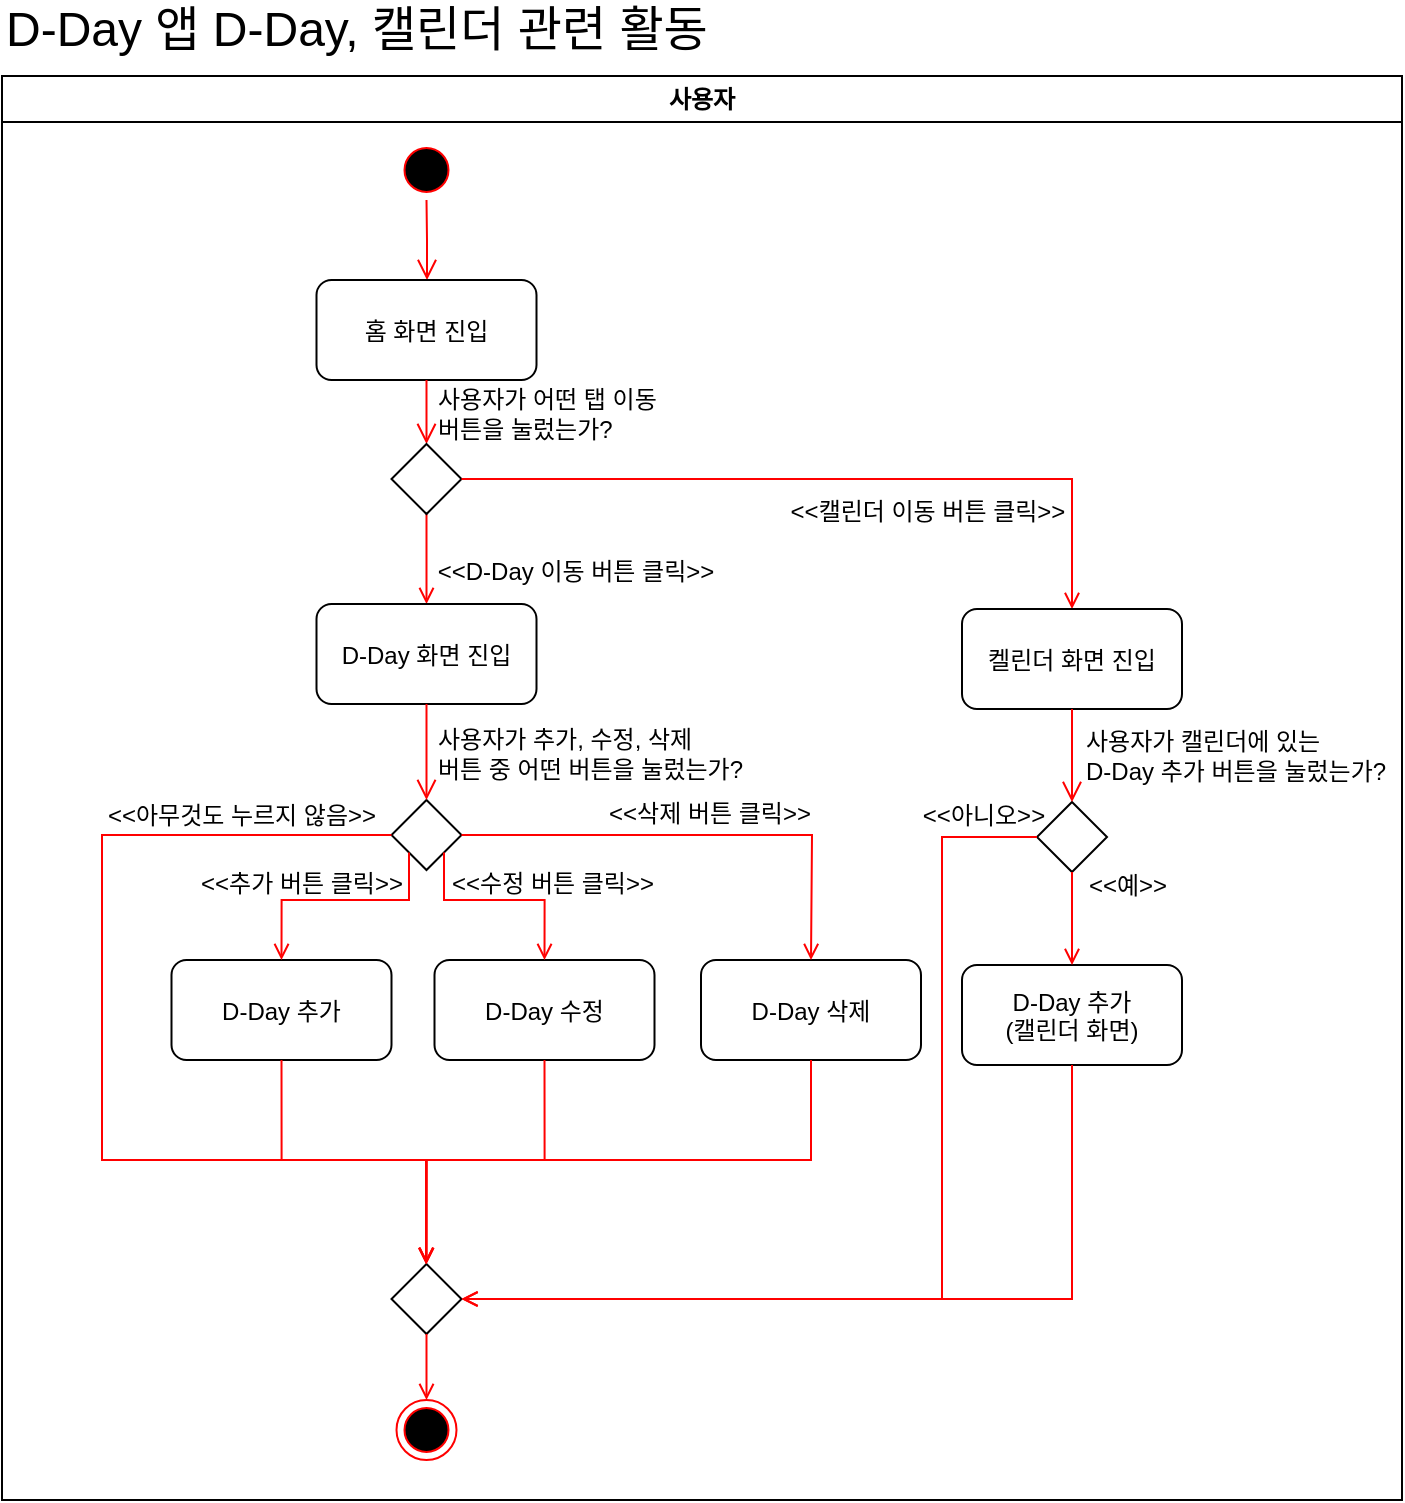<mxfile version="26.2.12">
  <diagram name="페이지-1" id="kcjGKXjA2x2VX-K3j-nC">
    <mxGraphModel dx="1818" dy="755" grid="1" gridSize="10" guides="1" tooltips="1" connect="1" arrows="1" fold="1" page="1" pageScale="1" pageWidth="827" pageHeight="1169" math="0" shadow="0">
      <root>
        <mxCell id="0" />
        <mxCell id="1" parent="0" />
        <mxCell id="_Xc8MMI0X7SMjXPEbRPi-1" value="사용자" style="swimlane;whiteSpace=wrap;startSize=23;" parent="1" vertex="1">
          <mxGeometry x="90" y="128" width="700" height="712" as="geometry" />
        </mxCell>
        <mxCell id="_Xc8MMI0X7SMjXPEbRPi-4" value="" style="ellipse;shape=startState;fillColor=#000000;strokeColor=#ff0000;" parent="_Xc8MMI0X7SMjXPEbRPi-1" vertex="1">
          <mxGeometry x="197.25" y="32" width="30" height="30" as="geometry" />
        </mxCell>
        <mxCell id="_Xc8MMI0X7SMjXPEbRPi-5" value="" style="edgeStyle=elbowEdgeStyle;elbow=horizontal;verticalAlign=bottom;endArrow=open;endSize=8;strokeColor=#FF0000;endFill=1;rounded=0" parent="_Xc8MMI0X7SMjXPEbRPi-1" source="_Xc8MMI0X7SMjXPEbRPi-4" target="_Xc8MMI0X7SMjXPEbRPi-6" edge="1">
          <mxGeometry x="100" y="40" as="geometry">
            <mxPoint x="212.25" y="102" as="targetPoint" />
          </mxGeometry>
        </mxCell>
        <mxCell id="_Xc8MMI0X7SMjXPEbRPi-6" value="홈 화면 진입" style="rounded=1;" parent="_Xc8MMI0X7SMjXPEbRPi-1" vertex="1">
          <mxGeometry x="157.25" y="102" width="110" height="50" as="geometry" />
        </mxCell>
        <mxCell id="_Xc8MMI0X7SMjXPEbRPi-8" value="" style="endArrow=open;strokeColor=#FF0000;endFill=1;rounded=0;entryX=0.5;entryY=0;entryDx=0;entryDy=0;exitX=0.5;exitY=1;exitDx=0;exitDy=0;" parent="_Xc8MMI0X7SMjXPEbRPi-1" source="_Xc8MMI0X7SMjXPEbRPi-20" target="_Xc8MMI0X7SMjXPEbRPi-21" edge="1">
          <mxGeometry relative="1" as="geometry">
            <mxPoint x="212.25" y="304" as="targetPoint" />
            <mxPoint x="212.25" y="234" as="sourcePoint" />
          </mxGeometry>
        </mxCell>
        <mxCell id="_Xc8MMI0X7SMjXPEbRPi-10" value="사용자가 어떤 탭 이동&lt;div&gt;버튼을 눌렀는가?&lt;/div&gt;" style="text;html=1;align=left;verticalAlign=middle;whiteSpace=wrap;rounded=0;" parent="_Xc8MMI0X7SMjXPEbRPi-1" vertex="1">
          <mxGeometry x="216.25" y="154" width="154.5" height="30" as="geometry" />
        </mxCell>
        <mxCell id="_Xc8MMI0X7SMjXPEbRPi-11" value="&amp;lt;&amp;lt;캘린더 이동 버튼 클릭&amp;gt;&amp;gt;" style="text;html=1;align=center;verticalAlign=middle;whiteSpace=wrap;rounded=0;" parent="_Xc8MMI0X7SMjXPEbRPi-1" vertex="1">
          <mxGeometry x="390" y="203" width="145.5" height="30" as="geometry" />
        </mxCell>
        <mxCell id="_Xc8MMI0X7SMjXPEbRPi-17" value="" style="edgeStyle=none;curved=1;rounded=0;orthogonalLoop=1;jettySize=auto;html=1;fontSize=12;startSize=8;endSize=8;strokeColor=#FF0000;endArrow=open;endFill=0;exitX=0.5;exitY=1;exitDx=0;exitDy=0;entryX=0.5;entryY=0;entryDx=0;entryDy=0;" parent="_Xc8MMI0X7SMjXPEbRPi-1" source="_Xc8MMI0X7SMjXPEbRPi-6" edge="1">
          <mxGeometry relative="1" as="geometry">
            <mxPoint x="212.25" y="184" as="targetPoint" />
          </mxGeometry>
        </mxCell>
        <mxCell id="_Xc8MMI0X7SMjXPEbRPi-20" value="" style="rhombus;whiteSpace=wrap;html=1;" parent="_Xc8MMI0X7SMjXPEbRPi-1" vertex="1">
          <mxGeometry x="194.75" y="184" width="35" height="35" as="geometry" />
        </mxCell>
        <mxCell id="_Xc8MMI0X7SMjXPEbRPi-21" value="D-Day 화면 진입" style="rounded=1;" parent="_Xc8MMI0X7SMjXPEbRPi-1" vertex="1">
          <mxGeometry x="157.25" y="264" width="110" height="50" as="geometry" />
        </mxCell>
        <mxCell id="_Xc8MMI0X7SMjXPEbRPi-19" value="" style="endArrow=open;strokeColor=#FF0000;endFill=1;rounded=0;entryX=0.5;entryY=0;entryDx=0;entryDy=0;exitX=1;exitY=0.5;exitDx=0;exitDy=0;edgeStyle=orthogonalEdgeStyle;" parent="_Xc8MMI0X7SMjXPEbRPi-1" source="_Xc8MMI0X7SMjXPEbRPi-20" target="_Xc8MMI0X7SMjXPEbRPi-15" edge="1">
          <mxGeometry relative="1" as="geometry">
            <mxPoint x="237.25" y="201.02" as="sourcePoint" />
            <mxPoint x="404.75" y="201.02" as="targetPoint" />
          </mxGeometry>
        </mxCell>
        <mxCell id="_Xc8MMI0X7SMjXPEbRPi-15" value="켈린더 화면 진입" style="rounded=1;" parent="_Xc8MMI0X7SMjXPEbRPi-1" vertex="1">
          <mxGeometry x="480" y="266.5" width="110" height="50" as="geometry" />
        </mxCell>
        <mxCell id="_Xc8MMI0X7SMjXPEbRPi-24" value="" style="rhombus;whiteSpace=wrap;html=1;" parent="_Xc8MMI0X7SMjXPEbRPi-1" vertex="1">
          <mxGeometry x="194.75" y="594" width="35" height="35" as="geometry" />
        </mxCell>
        <mxCell id="_Xc8MMI0X7SMjXPEbRPi-26" value="" style="rhombus;whiteSpace=wrap;html=1;" parent="_Xc8MMI0X7SMjXPEbRPi-1" vertex="1">
          <mxGeometry x="194.75" y="362" width="35" height="35" as="geometry" />
        </mxCell>
        <mxCell id="_Xc8MMI0X7SMjXPEbRPi-27" value="" style="edgeStyle=none;curved=1;rounded=0;orthogonalLoop=1;jettySize=auto;html=1;fontSize=12;startSize=8;endSize=8;strokeColor=#FF0000;endArrow=open;endFill=0;exitX=0.5;exitY=1;exitDx=0;exitDy=0;entryX=0.5;entryY=0;entryDx=0;entryDy=0;" parent="_Xc8MMI0X7SMjXPEbRPi-1" source="_Xc8MMI0X7SMjXPEbRPi-21" target="_Xc8MMI0X7SMjXPEbRPi-26" edge="1">
          <mxGeometry relative="1" as="geometry">
            <mxPoint x="222" y="162" as="sourcePoint" />
            <mxPoint x="222.25" y="194" as="targetPoint" />
          </mxGeometry>
        </mxCell>
        <mxCell id="_Xc8MMI0X7SMjXPEbRPi-29" value="D-Day 추가" style="rounded=1;" parent="_Xc8MMI0X7SMjXPEbRPi-1" vertex="1">
          <mxGeometry x="84.75" y="442" width="110" height="50" as="geometry" />
        </mxCell>
        <mxCell id="_Xc8MMI0X7SMjXPEbRPi-30" value="D-Day 수정" style="rounded=1;" parent="_Xc8MMI0X7SMjXPEbRPi-1" vertex="1">
          <mxGeometry x="216.25" y="442" width="110" height="50" as="geometry" />
        </mxCell>
        <mxCell id="_Xc8MMI0X7SMjXPEbRPi-31" value="D-Day 삭제" style="rounded=1;" parent="_Xc8MMI0X7SMjXPEbRPi-1" vertex="1">
          <mxGeometry x="349.5" y="442" width="110" height="50" as="geometry" />
        </mxCell>
        <mxCell id="_Xc8MMI0X7SMjXPEbRPi-32" value="" style="endArrow=open;strokeColor=#FF0000;endFill=1;rounded=0;entryX=0.5;entryY=0;entryDx=0;entryDy=0;edgeStyle=orthogonalEdgeStyle;exitX=0;exitY=1;exitDx=0;exitDy=0;" parent="_Xc8MMI0X7SMjXPEbRPi-1" source="_Xc8MMI0X7SMjXPEbRPi-26" target="_Xc8MMI0X7SMjXPEbRPi-29" edge="1">
          <mxGeometry relative="1" as="geometry">
            <mxPoint x="149.5" y="244" as="sourcePoint" />
            <mxPoint x="205" y="632" as="targetPoint" />
            <Array as="points">
              <mxPoint x="203" y="412" />
              <mxPoint x="140" y="412" />
            </Array>
          </mxGeometry>
        </mxCell>
        <mxCell id="_Xc8MMI0X7SMjXPEbRPi-33" value="" style="endArrow=open;strokeColor=#FF0000;endFill=1;rounded=0;entryX=0.5;entryY=0;entryDx=0;entryDy=0;edgeStyle=orthogonalEdgeStyle;exitX=1;exitY=1;exitDx=0;exitDy=0;" parent="_Xc8MMI0X7SMjXPEbRPi-1" source="_Xc8MMI0X7SMjXPEbRPi-26" target="_Xc8MMI0X7SMjXPEbRPi-30" edge="1">
          <mxGeometry relative="1" as="geometry">
            <mxPoint x="214" y="390" as="sourcePoint" />
            <mxPoint x="150" y="434" as="targetPoint" />
            <Array as="points">
              <mxPoint x="221" y="412" />
              <mxPoint x="271" y="412" />
            </Array>
          </mxGeometry>
        </mxCell>
        <mxCell id="_Xc8MMI0X7SMjXPEbRPi-34" value="" style="endArrow=open;strokeColor=#FF0000;endFill=1;rounded=0;entryX=0.5;entryY=0;entryDx=0;entryDy=0;edgeStyle=orthogonalEdgeStyle;exitX=1;exitY=0.5;exitDx=0;exitDy=0;" parent="_Xc8MMI0X7SMjXPEbRPi-1" source="_Xc8MMI0X7SMjXPEbRPi-26" target="_Xc8MMI0X7SMjXPEbRPi-31" edge="1">
          <mxGeometry relative="1" as="geometry">
            <mxPoint x="231" y="380" as="sourcePoint" />
            <mxPoint x="281" y="424" as="targetPoint" />
            <Array as="points">
              <mxPoint x="405" y="380" />
              <mxPoint x="405" y="380" />
            </Array>
          </mxGeometry>
        </mxCell>
        <mxCell id="_Xc8MMI0X7SMjXPEbRPi-35" value="" style="endArrow=open;strokeColor=#FF0000;endFill=1;rounded=0;edgeStyle=orthogonalEdgeStyle;exitX=0;exitY=0.5;exitDx=0;exitDy=0;entryX=0.5;entryY=0;entryDx=0;entryDy=0;" parent="_Xc8MMI0X7SMjXPEbRPi-1" source="_Xc8MMI0X7SMjXPEbRPi-26" target="_Xc8MMI0X7SMjXPEbRPi-24" edge="1">
          <mxGeometry relative="1" as="geometry">
            <mxPoint x="240" y="372" as="sourcePoint" />
            <mxPoint x="139.5" y="544" as="targetPoint" />
            <Array as="points">
              <mxPoint x="50" y="380" />
              <mxPoint x="50" y="542" />
              <mxPoint x="212" y="542" />
            </Array>
          </mxGeometry>
        </mxCell>
        <mxCell id="_Xc8MMI0X7SMjXPEbRPi-36" value="&amp;lt;&amp;lt;아무것도 누르지 않음&amp;gt;&amp;gt;" style="text;html=1;align=center;verticalAlign=middle;whiteSpace=wrap;rounded=0;" parent="_Xc8MMI0X7SMjXPEbRPi-1" vertex="1">
          <mxGeometry x="44.75" y="355" width="150" height="30" as="geometry" />
        </mxCell>
        <mxCell id="_Xc8MMI0X7SMjXPEbRPi-37" value="&amp;lt;&amp;lt;추가 버튼 클릭&amp;gt;&amp;gt;" style="text;html=1;align=center;verticalAlign=middle;whiteSpace=wrap;rounded=0;" parent="_Xc8MMI0X7SMjXPEbRPi-1" vertex="1">
          <mxGeometry x="94.75" y="389" width="109.75" height="30" as="geometry" />
        </mxCell>
        <mxCell id="_Xc8MMI0X7SMjXPEbRPi-38" value="&amp;lt;&amp;lt;수정 버튼 클릭&amp;gt;&amp;gt;" style="text;html=1;align=center;verticalAlign=middle;whiteSpace=wrap;rounded=0;" parent="_Xc8MMI0X7SMjXPEbRPi-1" vertex="1">
          <mxGeometry x="220" y="389" width="110.5" height="30" as="geometry" />
        </mxCell>
        <mxCell id="_Xc8MMI0X7SMjXPEbRPi-39" value="&amp;lt;&amp;lt;삭제 버튼 클릭&amp;gt;&amp;gt;" style="text;html=1;align=center;verticalAlign=middle;whiteSpace=wrap;rounded=0;" parent="_Xc8MMI0X7SMjXPEbRPi-1" vertex="1">
          <mxGeometry x="300" y="354" width="107.5" height="30" as="geometry" />
        </mxCell>
        <mxCell id="_Xc8MMI0X7SMjXPEbRPi-28" value="사용자가 추가, 수정,&amp;nbsp;&lt;span style=&quot;background-color: transparent; color: light-dark(rgb(0, 0, 0), rgb(255, 255, 255));&quot;&gt;삭제&lt;/span&gt;&lt;div&gt;&lt;span style=&quot;background-color: transparent; color: light-dark(rgb(0, 0, 0), rgb(255, 255, 255));&quot;&gt;버튼 중 어떤 버튼을 눌렀는가?&lt;/span&gt;&lt;/div&gt;" style="text;html=1;align=left;verticalAlign=middle;whiteSpace=wrap;rounded=0;" parent="_Xc8MMI0X7SMjXPEbRPi-1" vertex="1">
          <mxGeometry x="216.25" y="324" width="156.75" height="30" as="geometry" />
        </mxCell>
        <mxCell id="_Xc8MMI0X7SMjXPEbRPi-2" value="" style="ellipse;shape=endState;fillColor=#000000;strokeColor=#ff0000" parent="_Xc8MMI0X7SMjXPEbRPi-1" vertex="1">
          <mxGeometry x="197.25" y="662" width="30" height="30" as="geometry" />
        </mxCell>
        <mxCell id="_Xc8MMI0X7SMjXPEbRPi-3" value="" style="endArrow=open;strokeColor=#FF0000;endFill=1;rounded=0;entryX=0.5;entryY=0;entryDx=0;entryDy=0;exitX=0.5;exitY=1;exitDx=0;exitDy=0;" parent="_Xc8MMI0X7SMjXPEbRPi-1" source="_Xc8MMI0X7SMjXPEbRPi-24" target="_Xc8MMI0X7SMjXPEbRPi-2" edge="1">
          <mxGeometry relative="1" as="geometry">
            <mxPoint x="286.75" y="339" as="sourcePoint" />
            <mxPoint x="506.75" y="352" as="targetPoint" />
            <Array as="points" />
          </mxGeometry>
        </mxCell>
        <mxCell id="_Xc8MMI0X7SMjXPEbRPi-41" value="" style="endArrow=open;strokeColor=#FF0000;endFill=1;rounded=0;entryX=0.5;entryY=0;entryDx=0;entryDy=0;edgeStyle=orthogonalEdgeStyle;exitX=0.5;exitY=1;exitDx=0;exitDy=0;" parent="_Xc8MMI0X7SMjXPEbRPi-1" source="_Xc8MMI0X7SMjXPEbRPi-29" target="_Xc8MMI0X7SMjXPEbRPi-24" edge="1">
          <mxGeometry relative="1" as="geometry">
            <mxPoint x="240" y="382" as="sourcePoint" />
            <mxPoint x="415" y="434" as="targetPoint" />
            <Array as="points">
              <mxPoint x="140" y="542" />
              <mxPoint x="212" y="542" />
            </Array>
          </mxGeometry>
        </mxCell>
        <mxCell id="_Xc8MMI0X7SMjXPEbRPi-42" value="" style="endArrow=open;strokeColor=#FF0000;endFill=1;rounded=0;edgeStyle=orthogonalEdgeStyle;exitX=0.5;exitY=1;exitDx=0;exitDy=0;entryX=0.5;entryY=0;entryDx=0;entryDy=0;" parent="_Xc8MMI0X7SMjXPEbRPi-1" source="_Xc8MMI0X7SMjXPEbRPi-30" target="_Xc8MMI0X7SMjXPEbRPi-24" edge="1">
          <mxGeometry relative="1" as="geometry">
            <mxPoint x="150" y="484" as="sourcePoint" />
            <mxPoint x="280" y="582" as="targetPoint" />
            <Array as="points">
              <mxPoint x="271" y="542" />
              <mxPoint x="212" y="542" />
              <mxPoint x="212" y="594" />
            </Array>
          </mxGeometry>
        </mxCell>
        <mxCell id="_Xc8MMI0X7SMjXPEbRPi-43" value="" style="endArrow=open;strokeColor=#FF0000;endFill=1;rounded=0;edgeStyle=orthogonalEdgeStyle;exitX=0.5;exitY=1;exitDx=0;exitDy=0;entryX=0.5;entryY=0;entryDx=0;entryDy=0;" parent="_Xc8MMI0X7SMjXPEbRPi-1" source="_Xc8MMI0X7SMjXPEbRPi-31" target="_Xc8MMI0X7SMjXPEbRPi-24" edge="1">
          <mxGeometry relative="1" as="geometry">
            <mxPoint x="281" y="484" as="sourcePoint" />
            <mxPoint x="230" y="592" as="targetPoint" />
            <Array as="points">
              <mxPoint x="404" y="542" />
              <mxPoint x="212" y="542" />
              <mxPoint x="212" y="594" />
            </Array>
          </mxGeometry>
        </mxCell>
        <mxCell id="_Xc8MMI0X7SMjXPEbRPi-47" value="" style="rhombus;whiteSpace=wrap;html=1;" parent="_Xc8MMI0X7SMjXPEbRPi-1" vertex="1">
          <mxGeometry x="517.5" y="363" width="35" height="35" as="geometry" />
        </mxCell>
        <mxCell id="_Xc8MMI0X7SMjXPEbRPi-49" value="" style="edgeStyle=none;curved=1;rounded=0;orthogonalLoop=1;jettySize=auto;html=1;fontSize=12;startSize=8;endSize=8;strokeColor=#FF0000;endArrow=open;endFill=0;exitX=0.5;exitY=1;exitDx=0;exitDy=0;entryX=0.5;entryY=0;entryDx=0;entryDy=0;" parent="_Xc8MMI0X7SMjXPEbRPi-1" source="_Xc8MMI0X7SMjXPEbRPi-15" target="_Xc8MMI0X7SMjXPEbRPi-47" edge="1">
          <mxGeometry relative="1" as="geometry">
            <mxPoint x="540" y="315" as="sourcePoint" />
            <mxPoint x="540" y="355" as="targetPoint" />
          </mxGeometry>
        </mxCell>
        <mxCell id="_Xc8MMI0X7SMjXPEbRPi-50" value="사용자가 캘린더에 있는&lt;div&gt;D-Day 추가 버튼을 눌렀는가?&lt;/div&gt;" style="text;html=1;align=left;verticalAlign=middle;whiteSpace=wrap;rounded=0;" parent="_Xc8MMI0X7SMjXPEbRPi-1" vertex="1">
          <mxGeometry x="540" y="325" width="156.75" height="30" as="geometry" />
        </mxCell>
        <mxCell id="_Xc8MMI0X7SMjXPEbRPi-51" value="" style="endArrow=open;strokeColor=#FF0000;endFill=1;rounded=0;entryX=1;entryY=0.5;entryDx=0;entryDy=0;exitX=0;exitY=0.5;exitDx=0;exitDy=0;edgeStyle=orthogonalEdgeStyle;" parent="_Xc8MMI0X7SMjXPEbRPi-1" source="_Xc8MMI0X7SMjXPEbRPi-47" target="_Xc8MMI0X7SMjXPEbRPi-24" edge="1">
          <mxGeometry relative="1" as="geometry">
            <mxPoint x="577.5" y="431.5" as="sourcePoint" />
            <mxPoint x="578" y="526.5" as="targetPoint" />
            <Array as="points">
              <mxPoint x="470" y="380" />
              <mxPoint x="470" y="612" />
            </Array>
          </mxGeometry>
        </mxCell>
        <mxCell id="_Xc8MMI0X7SMjXPEbRPi-53" value="&amp;lt;&amp;lt;아니오&amp;gt;&amp;gt;" style="text;html=1;align=center;verticalAlign=middle;whiteSpace=wrap;rounded=0;" parent="_Xc8MMI0X7SMjXPEbRPi-1" vertex="1">
          <mxGeometry x="445.5" y="355" width="90" height="30" as="geometry" />
        </mxCell>
        <mxCell id="_Xc8MMI0X7SMjXPEbRPi-54" value="&amp;lt;&amp;lt;예&amp;gt;&amp;gt;" style="text;html=1;align=center;verticalAlign=middle;whiteSpace=wrap;rounded=0;" parent="_Xc8MMI0X7SMjXPEbRPi-1" vertex="1">
          <mxGeometry x="517.5" y="390" width="90" height="30" as="geometry" />
        </mxCell>
        <mxCell id="_Xc8MMI0X7SMjXPEbRPi-55" value="D-Day 추가&#xa;(캘린더 화면)" style="rounded=1;" parent="_Xc8MMI0X7SMjXPEbRPi-1" vertex="1">
          <mxGeometry x="480" y="444.5" width="110" height="50" as="geometry" />
        </mxCell>
        <mxCell id="_Xc8MMI0X7SMjXPEbRPi-56" value="" style="endArrow=open;strokeColor=#FF0000;endFill=1;rounded=0;entryX=0.5;entryY=0;entryDx=0;entryDy=0;exitX=0.5;exitY=1;exitDx=0;exitDy=0;" parent="_Xc8MMI0X7SMjXPEbRPi-1" source="_Xc8MMI0X7SMjXPEbRPi-47" target="_Xc8MMI0X7SMjXPEbRPi-55" edge="1">
          <mxGeometry relative="1" as="geometry">
            <mxPoint x="475" y="415" as="sourcePoint" />
            <mxPoint x="493.5" y="427.5" as="targetPoint" />
            <Array as="points" />
          </mxGeometry>
        </mxCell>
        <mxCell id="_Xc8MMI0X7SMjXPEbRPi-57" value="" style="endArrow=open;strokeColor=#FF0000;endFill=1;rounded=0;entryX=1;entryY=0.5;entryDx=0;entryDy=0;edgeStyle=orthogonalEdgeStyle;exitX=0.5;exitY=1;exitDx=0;exitDy=0;" parent="_Xc8MMI0X7SMjXPEbRPi-1" source="_Xc8MMI0X7SMjXPEbRPi-55" target="_Xc8MMI0X7SMjXPEbRPi-24" edge="1">
          <mxGeometry relative="1" as="geometry">
            <mxPoint x="548" y="380" as="sourcePoint" />
            <mxPoint x="240" y="622" as="targetPoint" />
            <Array as="points">
              <mxPoint x="535" y="611" />
            </Array>
          </mxGeometry>
        </mxCell>
        <mxCell id="_Xc8MMI0X7SMjXPEbRPi-16" value="D-Day 앱 D-Day, 캘린더 관련 활동" style="text;html=1;align=left;verticalAlign=middle;whiteSpace=wrap;rounded=0;fontSize=24;" parent="1" vertex="1">
          <mxGeometry x="90" y="90" width="400" height="30" as="geometry" />
        </mxCell>
        <mxCell id="_Xc8MMI0X7SMjXPEbRPi-12" value="&amp;lt;&amp;lt;D-Day 이동 버튼 클릭&amp;gt;&amp;gt;" style="text;html=1;align=center;verticalAlign=middle;whiteSpace=wrap;rounded=0;" parent="1" vertex="1">
          <mxGeometry x="298.5" y="361" width="155.5" height="30" as="geometry" />
        </mxCell>
      </root>
    </mxGraphModel>
  </diagram>
</mxfile>
